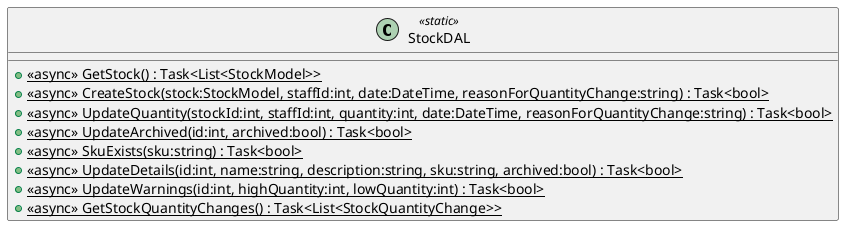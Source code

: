 @startuml
class StockDAL <<static>> {
    + {static} <<async>> GetStock() : Task<List<StockModel>>
    + {static} <<async>> CreateStock(stock:StockModel, staffId:int, date:DateTime, reasonForQuantityChange:string) : Task<bool>
    + {static} <<async>> UpdateQuantity(stockId:int, staffId:int, quantity:int, date:DateTime, reasonForQuantityChange:string) : Task<bool>
    + {static} <<async>> UpdateArchived(id:int, archived:bool) : Task<bool>
    + {static} <<async>> SkuExists(sku:string) : Task<bool>
    + {static} <<async>> UpdateDetails(id:int, name:string, description:string, sku:string, archived:bool) : Task<bool>
    + {static} <<async>> UpdateWarnings(id:int, highQuantity:int, lowQuantity:int) : Task<bool>
    + {static} <<async>> GetStockQuantityChanges() : Task<List<StockQuantityChange>>
}
@enduml
